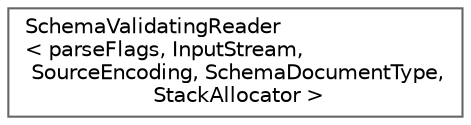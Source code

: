 digraph "Graphical Class Hierarchy"
{
 // LATEX_PDF_SIZE
  bgcolor="transparent";
  edge [fontname=Helvetica,fontsize=10,labelfontname=Helvetica,labelfontsize=10];
  node [fontname=Helvetica,fontsize=10,shape=box,height=0.2,width=0.4];
  rankdir="LR";
  Node0 [id="Node000000",label="SchemaValidatingReader\l\< parseFlags, InputStream,\l SourceEncoding, SchemaDocumentType,\l StackAllocator \>",height=0.2,width=0.4,color="grey40", fillcolor="white", style="filled",URL="$class_schema_validating_reader.html",tooltip="A helper class for parsing with validation."];
}
